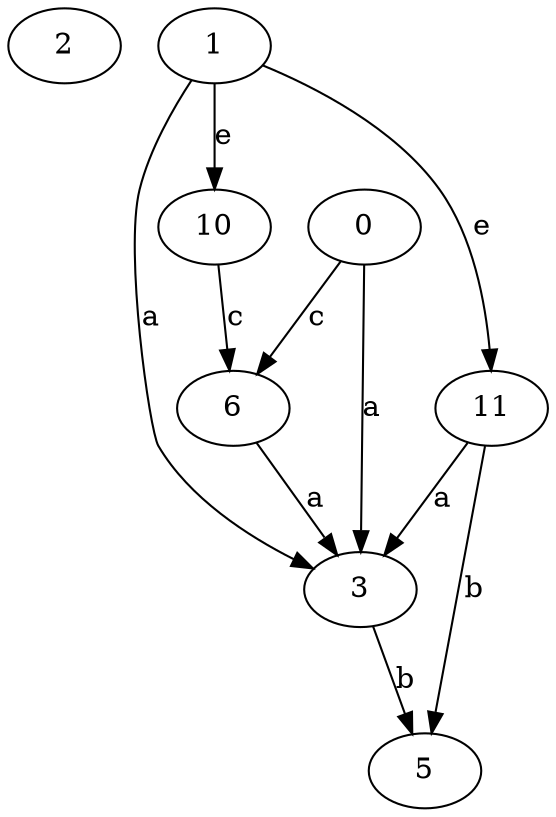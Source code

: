 strict digraph  {
2;
3;
5;
6;
0;
1;
10;
11;
3 -> 5  [label=b];
6 -> 3  [label=a];
0 -> 3  [label=a];
0 -> 6  [label=c];
1 -> 3  [label=a];
1 -> 10  [label=e];
1 -> 11  [label=e];
10 -> 6  [label=c];
11 -> 3  [label=a];
11 -> 5  [label=b];
}
